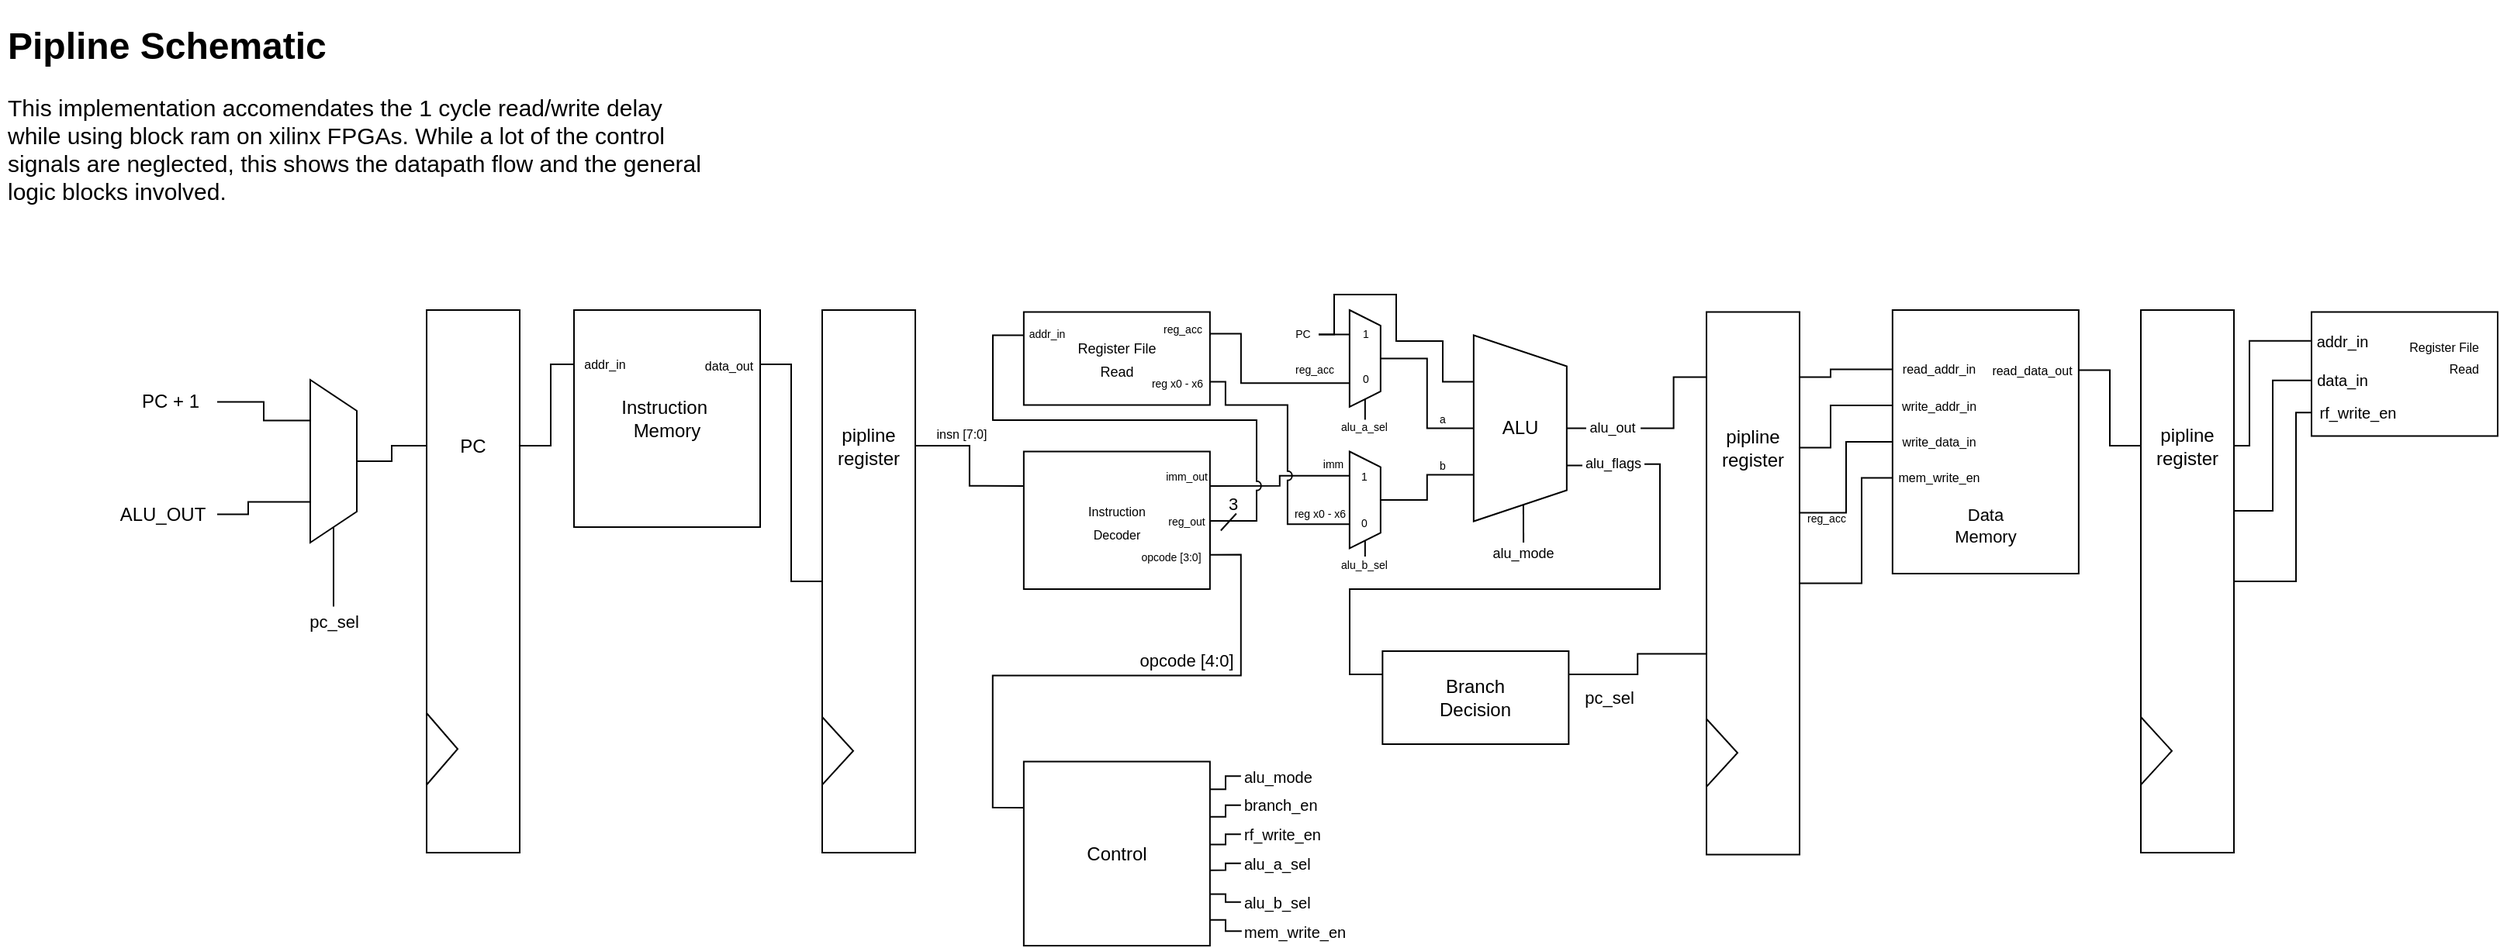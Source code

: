 <mxfile version="22.1.15" type="device">
  <diagram name="Page-1" id="C5f-q9KIwTnNEgcXSA0X">
    <mxGraphModel dx="691" dy="468" grid="1" gridSize="10" guides="1" tooltips="1" connect="1" arrows="1" fold="1" page="1" pageScale="1" pageWidth="1700" pageHeight="700" math="0" shadow="0">
      <root>
        <mxCell id="0" />
        <mxCell id="1" parent="0" />
        <mxCell id="jeE5MprJbQdfb26vRbnc-1" value="&lt;h1&gt;&lt;span style=&quot;background-color: initial;&quot;&gt;Pipline Schematic&lt;/span&gt;&lt;/h1&gt;&lt;p&gt;&lt;span style=&quot;font-size: 15px; font-weight: 400;&quot;&gt;This implementation accomendates the 1 cycle read/write delay while using block ram on xilinx FPGAs. While a lot of the control signals are neglected, this shows the datapath flow and the general logic blocks involved.&lt;/span&gt;&lt;/p&gt;&lt;p style=&quot;font-size: 15px;&quot;&gt;&lt;br&gt;&lt;/p&gt;" style="text;html=1;strokeColor=none;fillColor=none;spacing=5;spacingTop=-20;whiteSpace=wrap;overflow=hidden;rounded=0;" parent="1" vertex="1">
          <mxGeometry x="40" y="50" width="460" height="130" as="geometry" />
        </mxCell>
        <mxCell id="LwA3oYYz0MGMY8bBPc8x-19" value="x" style="group" parent="1" vertex="1" connectable="0">
          <mxGeometry x="315" y="240" width="60" height="350" as="geometry" />
        </mxCell>
        <mxCell id="LwA3oYYz0MGMY8bBPc8x-10" value="" style="rounded=0;whiteSpace=wrap;html=1;container=0;" parent="LwA3oYYz0MGMY8bBPc8x-19" vertex="1">
          <mxGeometry width="60" height="350" as="geometry" />
        </mxCell>
        <mxCell id="LwA3oYYz0MGMY8bBPc8x-11" value="&lt;font style=&quot;font-size: 12px;&quot;&gt;PC&lt;/font&gt;" style="text;html=1;strokeColor=none;fillColor=none;align=center;verticalAlign=middle;whiteSpace=wrap;rounded=0;container=0;" parent="LwA3oYYz0MGMY8bBPc8x-19" vertex="1">
          <mxGeometry x="15" y="43.75" width="30" height="87.5" as="geometry" />
        </mxCell>
        <mxCell id="LwA3oYYz0MGMY8bBPc8x-18" value="" style="triangle;whiteSpace=wrap;html=1;container=0;" parent="LwA3oYYz0MGMY8bBPc8x-19" vertex="1">
          <mxGeometry y="260" width="20" height="46.25" as="geometry" />
        </mxCell>
        <mxCell id="czWufR2v6qfrCZfqMZqi-69" style="edgeStyle=orthogonalEdgeStyle;shape=connector;rounded=0;jumpStyle=arc;orthogonalLoop=1;jettySize=auto;html=1;exitX=1;exitY=0.25;exitDx=0;exitDy=0;entryX=0;entryY=0.5;entryDx=0;entryDy=0;labelBackgroundColor=default;strokeColor=default;align=center;verticalAlign=middle;fontFamily=Helvetica;fontSize=11;fontColor=default;endArrow=none;endFill=0;" parent="1" source="LwA3oYYz0MGMY8bBPc8x-20" target="LwA3oYYz0MGMY8bBPc8x-23" edge="1">
          <mxGeometry relative="1" as="geometry">
            <Array as="points">
              <mxPoint x="550" y="275" />
              <mxPoint x="550" y="415" />
            </Array>
          </mxGeometry>
        </mxCell>
        <mxCell id="LwA3oYYz0MGMY8bBPc8x-20" value="Instruction&amp;nbsp;&lt;br&gt;Memory" style="rounded=0;whiteSpace=wrap;html=1;" parent="1" vertex="1">
          <mxGeometry x="410" y="240" width="120" height="140" as="geometry" />
        </mxCell>
        <mxCell id="LwA3oYYz0MGMY8bBPc8x-22" value="" style="group" parent="1" vertex="1" connectable="0">
          <mxGeometry x="570" y="240" width="60" height="350" as="geometry" />
        </mxCell>
        <mxCell id="LwA3oYYz0MGMY8bBPc8x-23" value="" style="rounded=0;whiteSpace=wrap;html=1;container=0;" parent="LwA3oYYz0MGMY8bBPc8x-22" vertex="1">
          <mxGeometry width="60" height="350" as="geometry" />
        </mxCell>
        <mxCell id="LwA3oYYz0MGMY8bBPc8x-24" value="pipline&lt;br&gt;register" style="text;html=1;strokeColor=none;fillColor=none;align=center;verticalAlign=middle;whiteSpace=wrap;rounded=0;container=0;" parent="LwA3oYYz0MGMY8bBPc8x-22" vertex="1">
          <mxGeometry x="15" y="43.75" width="30" height="87.5" as="geometry" />
        </mxCell>
        <mxCell id="LwA3oYYz0MGMY8bBPc8x-25" value="" style="triangle;whiteSpace=wrap;html=1;container=0;" parent="LwA3oYYz0MGMY8bBPc8x-22" vertex="1">
          <mxGeometry y="262.5" width="20" height="43.75" as="geometry" />
        </mxCell>
        <mxCell id="czWufR2v6qfrCZfqMZqi-32" style="edgeStyle=orthogonalEdgeStyle;shape=connector;rounded=0;orthogonalLoop=1;jettySize=auto;html=1;exitX=1;exitY=0.25;exitDx=0;exitDy=0;entryX=0.25;entryY=1;entryDx=0;entryDy=0;labelBackgroundColor=default;strokeColor=default;align=center;verticalAlign=middle;fontFamily=Helvetica;fontSize=11;fontColor=default;endArrow=none;endFill=0;jumpStyle=arc;" parent="1" source="LwA3oYYz0MGMY8bBPc8x-26" target="czWufR2v6qfrCZfqMZqi-17" edge="1">
          <mxGeometry relative="1" as="geometry" />
        </mxCell>
        <mxCell id="czWufR2v6qfrCZfqMZqi-70" style="edgeStyle=orthogonalEdgeStyle;shape=connector;rounded=0;jumpStyle=arc;orthogonalLoop=1;jettySize=auto;html=1;exitX=1;exitY=0.75;exitDx=0;exitDy=0;labelBackgroundColor=default;strokeColor=default;align=center;verticalAlign=middle;fontFamily=Helvetica;fontSize=11;fontColor=default;endArrow=none;endFill=0;entryX=0;entryY=0.25;entryDx=0;entryDy=0;" parent="1" source="LwA3oYYz0MGMY8bBPc8x-26" target="LwA3oYYz0MGMY8bBPc8x-57" edge="1">
          <mxGeometry relative="1" as="geometry">
            <mxPoint x="829.93" y="376.11" as="targetPoint" />
            <Array as="points">
              <mxPoint x="820" y="376" />
              <mxPoint x="850" y="376" />
              <mxPoint x="850" y="311" />
              <mxPoint x="680" y="311" />
              <mxPoint x="680" y="256" />
            </Array>
          </mxGeometry>
        </mxCell>
        <mxCell id="czWufR2v6qfrCZfqMZqi-86" style="edgeStyle=orthogonalEdgeStyle;shape=connector;rounded=0;jumpStyle=arc;orthogonalLoop=1;jettySize=auto;html=1;exitX=1;exitY=0.75;exitDx=0;exitDy=0;entryX=0;entryY=0.25;entryDx=0;entryDy=0;labelBackgroundColor=default;strokeColor=default;align=center;verticalAlign=middle;fontFamily=Helvetica;fontSize=11;fontColor=default;endArrow=none;endFill=0;" parent="1" source="LwA3oYYz0MGMY8bBPc8x-26" target="LwA3oYYz0MGMY8bBPc8x-52" edge="1">
          <mxGeometry relative="1" as="geometry" />
        </mxCell>
        <mxCell id="LwA3oYYz0MGMY8bBPc8x-26" value="&lt;font style=&quot;font-size: 8px;&quot;&gt;Instruction &lt;br&gt;Decoder&lt;/font&gt;" style="rounded=0;whiteSpace=wrap;html=1;" parent="1" vertex="1">
          <mxGeometry x="699.93" y="331.25" width="120" height="88.75" as="geometry" />
        </mxCell>
        <mxCell id="czWufR2v6qfrCZfqMZqi-59" style="edgeStyle=orthogonalEdgeStyle;shape=connector;rounded=0;jumpStyle=arc;orthogonalLoop=1;jettySize=auto;html=1;exitX=1;exitY=0.25;exitDx=0;exitDy=0;labelBackgroundColor=default;strokeColor=default;align=center;verticalAlign=middle;fontFamily=Helvetica;fontSize=11;fontColor=default;endArrow=none;endFill=0;entryX=0;entryY=0.63;entryDx=0;entryDy=0;entryPerimeter=0;" parent="1" source="LwA3oYYz0MGMY8bBPc8x-27" target="Yd-1eChZx268DEH1X6W6-35" edge="1">
          <mxGeometry relative="1" as="geometry">
            <mxPoint x="1140.47" y="436.2" as="targetPoint" />
          </mxGeometry>
        </mxCell>
        <mxCell id="LwA3oYYz0MGMY8bBPc8x-27" value="Branch &lt;br&gt;Decision" style="rounded=0;whiteSpace=wrap;html=1;" parent="1" vertex="1">
          <mxGeometry x="931.18" y="460" width="120" height="60" as="geometry" />
        </mxCell>
        <mxCell id="LwA3oYYz0MGMY8bBPc8x-51" value="" style="rounded=0;whiteSpace=wrap;html=1;" parent="1" vertex="1">
          <mxGeometry x="1259.93" y="240" width="120" height="170" as="geometry" />
        </mxCell>
        <mxCell id="LwA3oYYz0MGMY8bBPc8x-52" value="Control" style="rounded=0;whiteSpace=wrap;html=1;points=[[0,0,0,0,0],[0,0.25,0,0,0],[0,0.5,0,0,0],[0,0.75,0,0,0],[0,1,0,0,0],[0.25,0,0,0,0],[0.25,1,0,0,0],[0.5,0,0,0,0],[0.5,1,0,0,0],[0.75,0,0,0,0],[0.75,1,0,0,0],[1,0,0,0,0],[1,0.15,0,0,0],[1,0.3,0,0,0],[1,0.45,0,0,0],[1,0.59,0,0,0],[1,0.72,0,0,0],[1,0.86,0,0,0],[1,1,0,0,0]];" parent="1" vertex="1">
          <mxGeometry x="699.93" y="531.25" width="120" height="118.75" as="geometry" />
        </mxCell>
        <mxCell id="LwA3oYYz0MGMY8bBPc8x-53" value="" style="group" parent="1" vertex="1" connectable="0">
          <mxGeometry x="1420" y="240" width="60" height="350" as="geometry" />
        </mxCell>
        <mxCell id="LwA3oYYz0MGMY8bBPc8x-54" value="" style="rounded=0;whiteSpace=wrap;html=1;container=0;points=[[0,0,0,0,0],[0,0.12,0,0,0],[0,0.25,0,0,0],[0,0.37,0,0,0],[0,0.5,0,0,0],[0,0.63,0,0,0],[0,0.75,0,0,0],[0,0.88,0,0,0],[0,1,0,0,0],[0.25,0,0,0,0],[0.25,1,0,0,0],[0.5,0,0,0,0],[0.5,1,0,0,0],[0.75,0,0,0,0],[0.75,1,0,0,0],[1,0,0,0,0],[1,0.12,0,0,0],[1,0.25,0,0,0],[1,0.37,0,0,0],[1,0.5,0,0,0],[1,0.63,0,0,0],[1,0.75,0,0,0],[1,0.88,0,0,0],[1,1,0,0,0]];" parent="LwA3oYYz0MGMY8bBPc8x-53" vertex="1">
          <mxGeometry width="60" height="350" as="geometry" />
        </mxCell>
        <mxCell id="LwA3oYYz0MGMY8bBPc8x-55" value="pipline&lt;br&gt;register" style="text;html=1;strokeColor=none;fillColor=none;align=center;verticalAlign=middle;whiteSpace=wrap;rounded=0;container=0;" parent="LwA3oYYz0MGMY8bBPc8x-53" vertex="1">
          <mxGeometry x="15" y="43.75" width="30" height="87.5" as="geometry" />
        </mxCell>
        <mxCell id="LwA3oYYz0MGMY8bBPc8x-56" value="" style="triangle;whiteSpace=wrap;html=1;container=0;" parent="LwA3oYYz0MGMY8bBPc8x-53" vertex="1">
          <mxGeometry y="262.5" width="20" height="43.75" as="geometry" />
        </mxCell>
        <mxCell id="czWufR2v6qfrCZfqMZqi-20" style="edgeStyle=orthogonalEdgeStyle;shape=connector;rounded=0;orthogonalLoop=1;jettySize=auto;html=1;exitX=1;exitY=0.25;exitDx=0;exitDy=0;entryX=0.75;entryY=1;entryDx=0;entryDy=0;labelBackgroundColor=default;strokeColor=default;align=center;verticalAlign=middle;fontFamily=Helvetica;fontSize=11;fontColor=default;endArrow=none;endFill=0;" parent="1" edge="1">
          <mxGeometry relative="1" as="geometry">
            <mxPoint x="819.93" y="256.44" as="sourcePoint" />
            <mxPoint x="909.93" y="287.065" as="targetPoint" />
            <Array as="points">
              <mxPoint x="819.93" y="255.25" />
              <mxPoint x="839.93" y="255.25" />
              <mxPoint x="839.93" y="287.25" />
            </Array>
          </mxGeometry>
        </mxCell>
        <mxCell id="czWufR2v6qfrCZfqMZqi-31" style="edgeStyle=orthogonalEdgeStyle;shape=connector;rounded=0;orthogonalLoop=1;jettySize=auto;html=1;exitX=1;exitY=0.75;exitDx=0;exitDy=0;labelBackgroundColor=default;strokeColor=default;align=center;verticalAlign=middle;fontFamily=Helvetica;fontSize=11;fontColor=default;endArrow=none;endFill=0;entryX=0.75;entryY=1;entryDx=0;entryDy=0;jumpStyle=arc;" parent="1" source="LwA3oYYz0MGMY8bBPc8x-57" target="czWufR2v6qfrCZfqMZqi-17" edge="1">
          <mxGeometry relative="1" as="geometry">
            <mxPoint x="889.93" y="381.25" as="targetPoint" />
            <Array as="points">
              <mxPoint x="829.93" y="286.25" />
              <mxPoint x="829.93" y="301.25" />
              <mxPoint x="869.93" y="301.25" />
              <mxPoint x="869.93" y="378.25" />
            </Array>
          </mxGeometry>
        </mxCell>
        <mxCell id="LwA3oYYz0MGMY8bBPc8x-57" value="&lt;font style=&quot;font-size: 9px;&quot;&gt;Register File &lt;br&gt;Read&lt;/font&gt;" style="rounded=0;whiteSpace=wrap;html=1;" parent="1" vertex="1">
          <mxGeometry x="699.93" y="241.25" width="120" height="60" as="geometry" />
        </mxCell>
        <mxCell id="LwA3oYYz0MGMY8bBPc8x-58" value="" style="rounded=0;whiteSpace=wrap;html=1;" parent="1" vertex="1">
          <mxGeometry x="1530" y="241.25" width="120" height="80" as="geometry" />
        </mxCell>
        <mxCell id="Yd-1eChZx268DEH1X6W6-60" style="edgeStyle=orthogonalEdgeStyle;shape=connector;rounded=0;orthogonalLoop=1;jettySize=auto;html=1;entryX=0.25;entryY=1;entryDx=0;entryDy=0;labelBackgroundColor=default;strokeColor=default;align=center;verticalAlign=middle;fontFamily=Helvetica;fontSize=11;fontColor=default;endArrow=none;endFill=0;" edge="1" parent="1" source="czWufR2v6qfrCZfqMZqi-7" target="Yd-1eChZx268DEH1X6W6-4">
          <mxGeometry relative="1" as="geometry" />
        </mxCell>
        <mxCell id="czWufR2v6qfrCZfqMZqi-7" value="PC + 1" style="text;html=1;strokeColor=none;fillColor=none;align=center;verticalAlign=middle;whiteSpace=wrap;rounded=0;" parent="1" vertex="1">
          <mxGeometry x="120" y="284.25" width="60" height="30" as="geometry" />
        </mxCell>
        <mxCell id="czWufR2v6qfrCZfqMZqi-18" style="edgeStyle=orthogonalEdgeStyle;shape=connector;rounded=0;orthogonalLoop=1;jettySize=auto;html=1;exitX=0.5;exitY=0;exitDx=0;exitDy=0;entryX=0.5;entryY=1;entryDx=0;entryDy=0;labelBackgroundColor=default;strokeColor=default;align=center;verticalAlign=middle;fontFamily=Helvetica;fontSize=11;fontColor=default;endArrow=none;endFill=0;entryPerimeter=0;" parent="1" source="czWufR2v6qfrCZfqMZqi-16" target="czWufR2v6qfrCZfqMZqi-36" edge="1">
          <mxGeometry relative="1" as="geometry">
            <mxPoint x="969.93" y="281.25" as="targetPoint" />
          </mxGeometry>
        </mxCell>
        <mxCell id="czWufR2v6qfrCZfqMZqi-16" value="" style="shape=trapezoid;perimeter=trapezoidPerimeter;whiteSpace=wrap;html=1;fixedSize=1;direction=south;size=10;" parent="1" vertex="1">
          <mxGeometry x="909.93" y="240" width="20" height="62.5" as="geometry" />
        </mxCell>
        <mxCell id="czWufR2v6qfrCZfqMZqi-19" style="edgeStyle=orthogonalEdgeStyle;shape=connector;rounded=0;orthogonalLoop=1;jettySize=auto;html=1;exitX=0.5;exitY=0;exitDx=0;exitDy=0;entryX=0.75;entryY=1;entryDx=0;entryDy=0;labelBackgroundColor=default;strokeColor=default;align=center;verticalAlign=middle;fontFamily=Helvetica;fontSize=11;fontColor=default;endArrow=none;endFill=0;entryPerimeter=0;" parent="1" source="czWufR2v6qfrCZfqMZqi-17" target="czWufR2v6qfrCZfqMZqi-36" edge="1">
          <mxGeometry relative="1" as="geometry">
            <mxPoint x="969.93" y="351.25" as="targetPoint" />
          </mxGeometry>
        </mxCell>
        <mxCell id="czWufR2v6qfrCZfqMZqi-17" value="" style="shape=trapezoid;perimeter=trapezoidPerimeter;whiteSpace=wrap;html=1;fixedSize=1;direction=south;size=10;" parent="1" vertex="1">
          <mxGeometry x="909.93" y="331.25" width="20" height="62.5" as="geometry" />
        </mxCell>
        <mxCell id="czWufR2v6qfrCZfqMZqi-23" value="reg_acc" style="text;html=1;strokeColor=none;fillColor=none;align=center;verticalAlign=middle;whiteSpace=wrap;rounded=0;fontSize=7;fontFamily=Helvetica;fontColor=default;" parent="1" vertex="1">
          <mxGeometry x="869.93" y="273.25" width="35" height="11" as="geometry" />
        </mxCell>
        <mxCell id="czWufR2v6qfrCZfqMZqi-26" style="edgeStyle=orthogonalEdgeStyle;shape=connector;rounded=0;orthogonalLoop=1;jettySize=auto;html=1;exitX=1;exitY=0.5;exitDx=0;exitDy=0;entryX=0.25;entryY=1;entryDx=0;entryDy=0;labelBackgroundColor=default;strokeColor=default;align=center;verticalAlign=middle;fontFamily=Helvetica;fontSize=11;fontColor=default;endArrow=none;endFill=0;" parent="1" source="czWufR2v6qfrCZfqMZqi-25" target="czWufR2v6qfrCZfqMZqi-16" edge="1">
          <mxGeometry relative="1" as="geometry" />
        </mxCell>
        <mxCell id="czWufR2v6qfrCZfqMZqi-25" value="PC" style="text;html=1;strokeColor=none;fillColor=none;align=center;verticalAlign=middle;whiteSpace=wrap;rounded=0;fontSize=7;fontFamily=Helvetica;fontColor=default;" parent="1" vertex="1">
          <mxGeometry x="869.93" y="252.75" width="20.07" height="6" as="geometry" />
        </mxCell>
        <mxCell id="czWufR2v6qfrCZfqMZqi-27" value="0" style="text;html=1;strokeColor=none;fillColor=none;align=center;verticalAlign=middle;whiteSpace=wrap;rounded=0;fontSize=7;fontFamily=Helvetica;fontColor=default;" parent="1" vertex="1">
          <mxGeometry x="908.68" y="282.25" width="22.5" height="6" as="geometry" />
        </mxCell>
        <mxCell id="czWufR2v6qfrCZfqMZqi-28" value="1" style="text;html=1;strokeColor=none;fillColor=none;align=center;verticalAlign=middle;whiteSpace=wrap;rounded=0;fontSize=7;fontFamily=Helvetica;fontColor=default;" parent="1" vertex="1">
          <mxGeometry x="908.68" y="252.75" width="22.5" height="6" as="geometry" />
        </mxCell>
        <mxCell id="czWufR2v6qfrCZfqMZqi-29" value="0" style="text;html=1;strokeColor=none;fillColor=none;align=center;verticalAlign=middle;whiteSpace=wrap;rounded=0;fontSize=7;fontFamily=Helvetica;fontColor=default;" parent="1" vertex="1">
          <mxGeometry x="914.31" y="375.25" width="11.25" height="6" as="geometry" />
        </mxCell>
        <mxCell id="czWufR2v6qfrCZfqMZqi-30" value="1" style="text;html=1;strokeColor=none;fillColor=none;align=center;verticalAlign=middle;whiteSpace=wrap;rounded=0;fontSize=7;fontFamily=Helvetica;fontColor=default;" parent="1" vertex="1">
          <mxGeometry x="914.31" y="345.25" width="11.25" height="6" as="geometry" />
        </mxCell>
        <mxCell id="czWufR2v6qfrCZfqMZqi-33" value="reg x0 - x6" style="text;html=1;strokeColor=none;fillColor=none;align=center;verticalAlign=middle;whiteSpace=wrap;rounded=0;fontSize=7;fontFamily=Helvetica;fontColor=default;" parent="1" vertex="1">
          <mxGeometry x="872.93" y="366.25" width="36.25" height="11" as="geometry" />
        </mxCell>
        <mxCell id="czWufR2v6qfrCZfqMZqi-34" value="imm" style="text;html=1;strokeColor=none;fillColor=none;align=center;verticalAlign=middle;whiteSpace=wrap;rounded=0;fontSize=7;fontFamily=Helvetica;fontColor=default;" parent="1" vertex="1">
          <mxGeometry x="889.93" y="334.25" width="19.25" height="11" as="geometry" />
        </mxCell>
        <mxCell id="czWufR2v6qfrCZfqMZqi-45" style="edgeStyle=orthogonalEdgeStyle;shape=connector;rounded=0;jumpStyle=arc;orthogonalLoop=1;jettySize=auto;html=1;exitX=0.7;exitY=0;exitDx=0;exitDy=0;exitPerimeter=0;entryX=0;entryY=0.5;entryDx=0;entryDy=0;labelBackgroundColor=default;strokeColor=default;align=center;verticalAlign=middle;fontFamily=Helvetica;fontSize=11;fontColor=default;endArrow=none;endFill=0;" parent="1" source="czWufR2v6qfrCZfqMZqi-36" target="czWufR2v6qfrCZfqMZqi-44" edge="1">
          <mxGeometry relative="1" as="geometry" />
        </mxCell>
        <mxCell id="czWufR2v6qfrCZfqMZqi-51" style="edgeStyle=orthogonalEdgeStyle;shape=connector;rounded=0;jumpStyle=arc;orthogonalLoop=1;jettySize=auto;html=1;exitX=0.5;exitY=0;exitDx=0;exitDy=0;exitPerimeter=0;entryX=0;entryY=0.5;entryDx=0;entryDy=0;labelBackgroundColor=default;strokeColor=default;align=center;verticalAlign=middle;fontFamily=Helvetica;fontSize=11;fontColor=default;endArrow=none;endFill=0;" parent="1" source="czWufR2v6qfrCZfqMZqi-36" target="czWufR2v6qfrCZfqMZqi-47" edge="1">
          <mxGeometry relative="1" as="geometry" />
        </mxCell>
        <mxCell id="czWufR2v6qfrCZfqMZqi-36" value="" style="shape=trapezoid;perimeter=trapezoidPerimeter;whiteSpace=wrap;html=1;fixedSize=1;fontFamily=Helvetica;fontSize=11;fontColor=default;points=[[0,0,0,0,0],[0,0.25,0,0,0],[0,0.5,0,0,0],[0,0.75,0,0,0],[0,1,0,0,0],[0.25,1,0,0,0],[0.3,0,0,0,0],[0.5,0,0,0,0],[0.5,1,0,0,0],[0.5,1,0,0,19],[0.7,0,0,0,0],[0.75,1,0,0,0],[1,0,0,0,0],[1,0.25,0,0,0],[1,0.75,0,0,0],[1,1,0,0,0]];rotation=90;container=0;" parent="1" vertex="1">
          <mxGeometry x="959.93" y="286.25" width="120" height="60" as="geometry" />
        </mxCell>
        <mxCell id="LwA3oYYz0MGMY8bBPc8x-31" value="ALU&lt;br&gt;" style="text;html=1;strokeColor=none;fillColor=none;align=center;verticalAlign=middle;whiteSpace=wrap;rounded=0;container=0;" parent="1" vertex="1">
          <mxGeometry x="994.93" y="297.5" width="50" height="37.5" as="geometry" />
        </mxCell>
        <mxCell id="czWufR2v6qfrCZfqMZqi-57" style="edgeStyle=orthogonalEdgeStyle;shape=connector;rounded=0;jumpStyle=arc;orthogonalLoop=1;jettySize=auto;html=1;exitX=1;exitY=0.5;exitDx=0;exitDy=0;entryX=0;entryY=0.25;entryDx=0;entryDy=0;labelBackgroundColor=default;strokeColor=default;align=center;verticalAlign=middle;fontFamily=Helvetica;fontSize=11;fontColor=default;endArrow=none;endFill=0;" parent="1" source="czWufR2v6qfrCZfqMZqi-44" target="LwA3oYYz0MGMY8bBPc8x-27" edge="1">
          <mxGeometry relative="1" as="geometry">
            <Array as="points">
              <mxPoint x="1110" y="339" />
              <mxPoint x="1110" y="420" />
              <mxPoint x="910" y="420" />
              <mxPoint x="910" y="475" />
            </Array>
          </mxGeometry>
        </mxCell>
        <mxCell id="czWufR2v6qfrCZfqMZqi-44" value="&lt;font style=&quot;font-size: 9px;&quot;&gt;alu_flags&lt;/font&gt;" style="text;html=1;strokeColor=none;fillColor=none;align=center;verticalAlign=middle;whiteSpace=wrap;rounded=0;fontSize=9;fontFamily=Helvetica;fontColor=default;container=0;" parent="1" vertex="1">
          <mxGeometry x="1060" y="332.5" width="40" height="13.75" as="geometry" />
        </mxCell>
        <mxCell id="czWufR2v6qfrCZfqMZqi-47" value="&lt;font style=&quot;font-size: 9px;&quot;&gt;alu_out&lt;/font&gt;" style="text;html=1;strokeColor=none;fillColor=none;align=center;verticalAlign=middle;whiteSpace=wrap;rounded=0;fontSize=9;fontFamily=Helvetica;fontColor=default;container=0;" parent="1" vertex="1">
          <mxGeometry x="1062.46" y="309.38" width="35.07" height="13.75" as="geometry" />
        </mxCell>
        <mxCell id="czWufR2v6qfrCZfqMZqi-60" value="pc_sel" style="text;html=1;strokeColor=none;fillColor=none;align=center;verticalAlign=middle;whiteSpace=wrap;rounded=0;fontSize=11;fontFamily=Helvetica;fontColor=default;" parent="1" vertex="1">
          <mxGeometry x="1055.0" y="480" width="45" height="20" as="geometry" />
        </mxCell>
        <mxCell id="czWufR2v6qfrCZfqMZqi-66" value="&lt;font style=&quot;font-size: 8px;&quot;&gt;addr_in&lt;/font&gt;" style="text;html=1;strokeColor=none;fillColor=none;align=center;verticalAlign=middle;whiteSpace=wrap;rounded=0;fontSize=11;fontFamily=Helvetica;fontColor=default;" parent="1" vertex="1">
          <mxGeometry x="410" y="264.5" width="40" height="18.5" as="geometry" />
        </mxCell>
        <mxCell id="czWufR2v6qfrCZfqMZqi-67" style="edgeStyle=orthogonalEdgeStyle;shape=connector;rounded=0;jumpStyle=arc;orthogonalLoop=1;jettySize=auto;html=1;exitX=1;exitY=0.25;exitDx=0;exitDy=0;entryX=0;entryY=0.25;entryDx=0;entryDy=0;labelBackgroundColor=default;strokeColor=default;align=center;verticalAlign=middle;fontFamily=Helvetica;fontSize=11;fontColor=default;endArrow=none;endFill=0;" parent="1" source="LwA3oYYz0MGMY8bBPc8x-10" target="LwA3oYYz0MGMY8bBPc8x-20" edge="1">
          <mxGeometry relative="1" as="geometry" />
        </mxCell>
        <mxCell id="czWufR2v6qfrCZfqMZqi-68" value="&lt;span style=&quot;font-size: 8px;&quot;&gt;data_out&lt;/span&gt;" style="text;html=1;strokeColor=none;fillColor=none;align=center;verticalAlign=middle;whiteSpace=wrap;rounded=0;fontSize=11;fontFamily=Helvetica;fontColor=default;" parent="1" vertex="1">
          <mxGeometry x="490" y="265.25" width="40" height="18.5" as="geometry" />
        </mxCell>
        <mxCell id="czWufR2v6qfrCZfqMZqi-71" value="&lt;font style=&quot;font-size: 7px;&quot;&gt;imm_out&lt;/font&gt;" style="text;html=1;strokeColor=none;fillColor=none;align=center;verticalAlign=middle;whiteSpace=wrap;rounded=0;fontSize=11;fontFamily=Helvetica;fontColor=default;" parent="1" vertex="1">
          <mxGeometry x="789.93" y="341.25" width="30" height="10" as="geometry" />
        </mxCell>
        <mxCell id="czWufR2v6qfrCZfqMZqi-72" value="&lt;font style=&quot;font-size: 7px;&quot;&gt;reg_out&lt;/font&gt;" style="text;html=1;strokeColor=none;fillColor=none;align=center;verticalAlign=middle;whiteSpace=wrap;rounded=0;fontSize=11;fontFamily=Helvetica;fontColor=default;" parent="1" vertex="1">
          <mxGeometry x="789.93" y="370" width="30" height="10" as="geometry" />
        </mxCell>
        <mxCell id="czWufR2v6qfrCZfqMZqi-76" value="" style="endArrow=none;html=1;rounded=0;labelBackgroundColor=default;strokeColor=default;align=center;verticalAlign=middle;fontFamily=Helvetica;fontSize=11;fontColor=default;shape=connector;jumpStyle=none;" parent="1" edge="1">
          <mxGeometry width="50" height="50" relative="1" as="geometry">
            <mxPoint x="826.93" y="382.25" as="sourcePoint" />
            <mxPoint x="836.93" y="371.25" as="targetPoint" />
          </mxGeometry>
        </mxCell>
        <mxCell id="czWufR2v6qfrCZfqMZqi-80" value="3" style="text;html=1;strokeColor=none;fillColor=none;align=center;verticalAlign=middle;whiteSpace=wrap;rounded=0;fontSize=11;fontFamily=Helvetica;fontColor=default;" parent="1" vertex="1">
          <mxGeometry x="829.93" y="360" width="10" height="10" as="geometry" />
        </mxCell>
        <mxCell id="czWufR2v6qfrCZfqMZqi-81" value="reg_acc" style="text;html=1;strokeColor=none;fillColor=none;align=center;verticalAlign=middle;whiteSpace=wrap;rounded=0;fontSize=7;fontFamily=Helvetica;fontColor=default;" parent="1" vertex="1">
          <mxGeometry x="784.93" y="247.75" width="35" height="11" as="geometry" />
        </mxCell>
        <mxCell id="czWufR2v6qfrCZfqMZqi-82" value="reg x0 - x6" style="text;html=1;strokeColor=none;fillColor=none;align=center;verticalAlign=middle;whiteSpace=wrap;rounded=0;fontSize=7;fontFamily=Helvetica;fontColor=default;" parent="1" vertex="1">
          <mxGeometry x="779.93" y="282.25" width="37.5" height="11" as="geometry" />
        </mxCell>
        <mxCell id="czWufR2v6qfrCZfqMZqi-83" value="addr_in" style="text;html=1;strokeColor=none;fillColor=none;align=center;verticalAlign=middle;whiteSpace=wrap;rounded=0;fontSize=7;fontFamily=Helvetica;fontColor=default;" parent="1" vertex="1">
          <mxGeometry x="699.93" y="250.25" width="30" height="11" as="geometry" />
        </mxCell>
        <mxCell id="czWufR2v6qfrCZfqMZqi-84" style="edgeStyle=orthogonalEdgeStyle;shape=connector;rounded=0;jumpStyle=arc;orthogonalLoop=1;jettySize=auto;html=1;exitX=1;exitY=0.25;exitDx=0;exitDy=0;entryX=0;entryY=0.25;entryDx=0;entryDy=0;labelBackgroundColor=default;strokeColor=default;align=center;verticalAlign=middle;fontFamily=Helvetica;fontSize=11;fontColor=default;endArrow=none;endFill=0;" parent="1" source="LwA3oYYz0MGMY8bBPc8x-23" target="LwA3oYYz0MGMY8bBPc8x-26" edge="1">
          <mxGeometry relative="1" as="geometry" />
        </mxCell>
        <mxCell id="czWufR2v6qfrCZfqMZqi-85" value="&lt;font style=&quot;font-size: 8px;&quot;&gt;insn [7:0]&lt;/font&gt;" style="text;html=1;strokeColor=none;fillColor=none;align=center;verticalAlign=middle;whiteSpace=wrap;rounded=0;fontSize=11;fontFamily=Helvetica;fontColor=default;" parent="1" vertex="1">
          <mxGeometry x="640" y="314.12" width="40" height="9.75" as="geometry" />
        </mxCell>
        <mxCell id="czWufR2v6qfrCZfqMZqi-87" value="opcode [4:0]" style="text;html=1;strokeColor=none;fillColor=none;align=center;verticalAlign=middle;whiteSpace=wrap;rounded=0;fontSize=11;fontFamily=Helvetica;fontColor=default;" parent="1" vertex="1">
          <mxGeometry x="769.93" y="451.25" width="70" height="30" as="geometry" />
        </mxCell>
        <mxCell id="czWufR2v6qfrCZfqMZqi-88" value="&lt;font style=&quot;font-size: 7px;&quot;&gt;opcode [3:0]&lt;/font&gt;" style="text;html=1;strokeColor=none;fillColor=none;align=center;verticalAlign=middle;whiteSpace=wrap;rounded=0;fontSize=11;fontFamily=Helvetica;fontColor=default;" parent="1" vertex="1">
          <mxGeometry x="770" y="392.5" width="50" height="10" as="geometry" />
        </mxCell>
        <mxCell id="czWufR2v6qfrCZfqMZqi-95" style="edgeStyle=orthogonalEdgeStyle;shape=connector;rounded=0;jumpStyle=arc;orthogonalLoop=1;jettySize=auto;html=1;exitX=1;exitY=0.5;exitDx=0;exitDy=0;entryX=0;entryY=0.25;entryDx=0;entryDy=0;labelBackgroundColor=default;strokeColor=default;align=center;verticalAlign=middle;fontFamily=Helvetica;fontSize=11;fontColor=default;endArrow=none;endFill=0;" parent="1" source="czWufR2v6qfrCZfqMZqi-89" target="LwA3oYYz0MGMY8bBPc8x-54" edge="1">
          <mxGeometry relative="1" as="geometry" />
        </mxCell>
        <mxCell id="czWufR2v6qfrCZfqMZqi-89" value="read_data_out" style="text;html=1;strokeColor=none;fillColor=none;align=center;verticalAlign=middle;whiteSpace=wrap;rounded=0;fontSize=8;fontFamily=Helvetica;fontColor=default;" parent="1" vertex="1">
          <mxGeometry x="1320" y="268.75" width="60" height="20" as="geometry" />
        </mxCell>
        <mxCell id="czWufR2v6qfrCZfqMZqi-90" value="read_addr_in" style="text;html=1;strokeColor=none;fillColor=none;align=center;verticalAlign=middle;whiteSpace=wrap;rounded=0;fontSize=8;fontFamily=Helvetica;fontColor=default;" parent="1" vertex="1">
          <mxGeometry x="1260" y="268.25" width="60" height="20" as="geometry" />
        </mxCell>
        <mxCell id="czWufR2v6qfrCZfqMZqi-91" value="write_addr_in" style="text;html=1;strokeColor=none;fillColor=none;align=center;verticalAlign=middle;whiteSpace=wrap;rounded=0;fontSize=8;fontFamily=Helvetica;fontColor=default;" parent="1" vertex="1">
          <mxGeometry x="1259.93" y="291.5" width="60.07" height="20" as="geometry" />
        </mxCell>
        <mxCell id="czWufR2v6qfrCZfqMZqi-92" value="write_data_in" style="text;html=1;strokeColor=none;fillColor=none;align=center;verticalAlign=middle;whiteSpace=wrap;rounded=0;fontSize=8;fontFamily=Helvetica;fontColor=default;" parent="1" vertex="1">
          <mxGeometry x="1259.93" y="315" width="60.07" height="20" as="geometry" />
        </mxCell>
        <mxCell id="czWufR2v6qfrCZfqMZqi-93" value="Data Memory" style="text;html=1;strokeColor=none;fillColor=none;align=center;verticalAlign=middle;whiteSpace=wrap;rounded=0;fontSize=11;fontFamily=Helvetica;fontColor=default;" parent="1" vertex="1">
          <mxGeometry x="1290" y="363.75" width="60" height="30" as="geometry" />
        </mxCell>
        <mxCell id="czWufR2v6qfrCZfqMZqi-99" value="addr_in" style="text;html=1;strokeColor=none;fillColor=none;align=center;verticalAlign=middle;whiteSpace=wrap;rounded=0;fontSize=10;fontFamily=Helvetica;fontColor=default;" parent="1" vertex="1">
          <mxGeometry x="1530" y="251.5" width="40" height="16.75" as="geometry" />
        </mxCell>
        <mxCell id="czWufR2v6qfrCZfqMZqi-100" value="data_in" style="text;html=1;strokeColor=none;fillColor=none;align=center;verticalAlign=middle;whiteSpace=wrap;rounded=0;fontSize=10;fontFamily=Helvetica;fontColor=default;" parent="1" vertex="1">
          <mxGeometry x="1530" y="278" width="40" height="14.75" as="geometry" />
        </mxCell>
        <mxCell id="czWufR2v6qfrCZfqMZqi-104" value="&lt;font style=&quot;font-size: 8px;&quot;&gt;Register File Read&lt;/font&gt;" style="text;html=1;strokeColor=none;fillColor=none;align=right;verticalAlign=middle;whiteSpace=wrap;rounded=0;fontSize=11;fontFamily=Helvetica;fontColor=default;" parent="1" vertex="1">
          <mxGeometry x="1580" y="255" width="60" height="30" as="geometry" />
        </mxCell>
        <mxCell id="Yd-1eChZx268DEH1X6W6-6" style="edgeStyle=orthogonalEdgeStyle;shape=connector;rounded=0;jumpStyle=arc;orthogonalLoop=1;jettySize=auto;html=1;exitX=1;exitY=0.5;exitDx=0;exitDy=0;entryX=0.75;entryY=1;entryDx=0;entryDy=0;labelBackgroundColor=default;strokeColor=default;align=center;verticalAlign=middle;fontFamily=Helvetica;fontSize=11;fontColor=default;endArrow=none;endFill=0;" edge="1" parent="1" source="Yd-1eChZx268DEH1X6W6-1" target="Yd-1eChZx268DEH1X6W6-4">
          <mxGeometry relative="1" as="geometry">
            <Array as="points">
              <mxPoint x="200" y="371" />
              <mxPoint x="200" y="364" />
            </Array>
          </mxGeometry>
        </mxCell>
        <mxCell id="Yd-1eChZx268DEH1X6W6-1" value="ALU_OUT" style="text;html=1;strokeColor=none;fillColor=none;align=center;verticalAlign=middle;whiteSpace=wrap;rounded=0;" vertex="1" parent="1">
          <mxGeometry x="110" y="364.25" width="70" height="15" as="geometry" />
        </mxCell>
        <mxCell id="Yd-1eChZx268DEH1X6W6-7" style="edgeStyle=orthogonalEdgeStyle;shape=connector;rounded=0;jumpStyle=arc;orthogonalLoop=1;jettySize=auto;html=1;exitX=0.5;exitY=0;exitDx=0;exitDy=0;entryX=0;entryY=0.25;entryDx=0;entryDy=0;labelBackgroundColor=default;strokeColor=default;align=center;verticalAlign=middle;fontFamily=Helvetica;fontSize=11;fontColor=default;endArrow=none;endFill=0;" edge="1" parent="1" source="Yd-1eChZx268DEH1X6W6-4" target="LwA3oYYz0MGMY8bBPc8x-10">
          <mxGeometry relative="1" as="geometry" />
        </mxCell>
        <mxCell id="Yd-1eChZx268DEH1X6W6-9" style="edgeStyle=orthogonalEdgeStyle;shape=connector;rounded=0;jumpStyle=arc;orthogonalLoop=1;jettySize=auto;html=1;exitX=1;exitY=0.5;exitDx=0;exitDy=0;entryX=0.5;entryY=0;entryDx=0;entryDy=0;labelBackgroundColor=default;strokeColor=default;align=center;verticalAlign=middle;fontFamily=Helvetica;fontSize=11;fontColor=default;endArrow=none;endFill=0;" edge="1" parent="1" source="Yd-1eChZx268DEH1X6W6-4" target="Yd-1eChZx268DEH1X6W6-8">
          <mxGeometry relative="1" as="geometry" />
        </mxCell>
        <mxCell id="Yd-1eChZx268DEH1X6W6-4" value="" style="shape=trapezoid;perimeter=trapezoidPerimeter;whiteSpace=wrap;html=1;fixedSize=1;direction=south;" vertex="1" parent="1">
          <mxGeometry x="240" y="285" width="30" height="105" as="geometry" />
        </mxCell>
        <mxCell id="Yd-1eChZx268DEH1X6W6-8" value="pc_sel" style="text;html=1;strokeColor=none;fillColor=none;align=center;verticalAlign=middle;whiteSpace=wrap;rounded=0;fontSize=11;fontFamily=Helvetica;fontColor=default;" vertex="1" parent="1">
          <mxGeometry x="232.5" y="431.25" width="45" height="20" as="geometry" />
        </mxCell>
        <mxCell id="Yd-1eChZx268DEH1X6W6-10" value="&lt;font style=&quot;font-size: 9px;&quot;&gt;alu_mode&lt;/font&gt;" style="text;html=1;strokeColor=none;fillColor=none;align=center;verticalAlign=middle;whiteSpace=wrap;rounded=0;fontSize=11;fontFamily=Helvetica;fontColor=default;" vertex="1" parent="1">
          <mxGeometry x="997" y="390" width="50.07" height="12.5" as="geometry" />
        </mxCell>
        <mxCell id="Yd-1eChZx268DEH1X6W6-11" style="edgeStyle=orthogonalEdgeStyle;shape=connector;rounded=0;orthogonalLoop=1;jettySize=auto;html=1;exitX=0.5;exitY=0;exitDx=0;exitDy=0;entryX=0.911;entryY=0.466;entryDx=0;entryDy=0;entryPerimeter=0;labelBackgroundColor=default;strokeColor=default;align=center;verticalAlign=middle;fontFamily=Helvetica;fontSize=11;fontColor=default;endArrow=none;endFill=0;" edge="1" parent="1" source="Yd-1eChZx268DEH1X6W6-10" target="czWufR2v6qfrCZfqMZqi-36">
          <mxGeometry relative="1" as="geometry" />
        </mxCell>
        <mxCell id="Yd-1eChZx268DEH1X6W6-12" value="alu_mode" style="text;html=1;strokeColor=none;fillColor=none;align=left;verticalAlign=middle;whiteSpace=wrap;rounded=0;fontSize=10;fontFamily=Helvetica;fontColor=default;" vertex="1" parent="1">
          <mxGeometry x="839.93" y="531.25" width="57.57" height="18.75" as="geometry" />
        </mxCell>
        <mxCell id="Yd-1eChZx268DEH1X6W6-13" value="branch_en" style="text;html=1;strokeColor=none;fillColor=none;align=left;verticalAlign=middle;whiteSpace=wrap;rounded=0;fontSize=10;fontFamily=Helvetica;fontColor=default;" vertex="1" parent="1">
          <mxGeometry x="839.93" y="550" width="57.57" height="18.75" as="geometry" />
        </mxCell>
        <mxCell id="Yd-1eChZx268DEH1X6W6-14" value="rf_write_en" style="text;html=1;strokeColor=none;fillColor=none;align=left;verticalAlign=middle;whiteSpace=wrap;rounded=0;fontSize=10;fontFamily=Helvetica;fontColor=default;" vertex="1" parent="1">
          <mxGeometry x="839.93" y="568.75" width="57.57" height="18.75" as="geometry" />
        </mxCell>
        <mxCell id="Yd-1eChZx268DEH1X6W6-15" value="alu_a_sel" style="text;html=1;strokeColor=none;fillColor=none;align=left;verticalAlign=middle;whiteSpace=wrap;rounded=0;fontSize=10;fontFamily=Helvetica;fontColor=default;" vertex="1" parent="1">
          <mxGeometry x="839.93" y="587.5" width="57.57" height="18.75" as="geometry" />
        </mxCell>
        <mxCell id="Yd-1eChZx268DEH1X6W6-16" value="alu_b_sel" style="text;html=1;strokeColor=none;fillColor=none;align=left;verticalAlign=middle;whiteSpace=wrap;rounded=0;fontSize=10;fontFamily=Helvetica;fontColor=default;" vertex="1" parent="1">
          <mxGeometry x="839.93" y="612.5" width="57.57" height="18.75" as="geometry" />
        </mxCell>
        <mxCell id="Yd-1eChZx268DEH1X6W6-17" value="mem_write_en" style="text;html=1;strokeColor=none;fillColor=none;align=left;verticalAlign=middle;whiteSpace=wrap;rounded=0;fontSize=10;fontFamily=Helvetica;fontColor=default;" vertex="1" parent="1">
          <mxGeometry x="840.42" y="631.25" width="85.14" height="18.75" as="geometry" />
        </mxCell>
        <mxCell id="Yd-1eChZx268DEH1X6W6-18" style="edgeStyle=orthogonalEdgeStyle;shape=connector;rounded=0;orthogonalLoop=1;jettySize=auto;html=1;exitX=0;exitY=0.5;exitDx=0;exitDy=0;entryX=1;entryY=0.15;entryDx=0;entryDy=0;entryPerimeter=0;labelBackgroundColor=default;strokeColor=default;align=center;verticalAlign=middle;fontFamily=Helvetica;fontSize=11;fontColor=default;endArrow=none;endFill=0;" edge="1" parent="1" source="Yd-1eChZx268DEH1X6W6-12" target="LwA3oYYz0MGMY8bBPc8x-52">
          <mxGeometry relative="1" as="geometry">
            <Array as="points">
              <mxPoint x="830" y="541" />
              <mxPoint x="830" y="549" />
            </Array>
          </mxGeometry>
        </mxCell>
        <mxCell id="Yd-1eChZx268DEH1X6W6-19" style="edgeStyle=orthogonalEdgeStyle;shape=connector;rounded=0;orthogonalLoop=1;jettySize=auto;html=1;exitX=0;exitY=0.5;exitDx=0;exitDy=0;entryX=1;entryY=0.3;entryDx=0;entryDy=0;entryPerimeter=0;labelBackgroundColor=default;strokeColor=default;align=center;verticalAlign=middle;fontFamily=Helvetica;fontSize=11;fontColor=default;endArrow=none;endFill=0;" edge="1" parent="1" source="Yd-1eChZx268DEH1X6W6-13" target="LwA3oYYz0MGMY8bBPc8x-52">
          <mxGeometry relative="1" as="geometry">
            <Array as="points">
              <mxPoint x="830" y="559" />
              <mxPoint x="830" y="567" />
            </Array>
          </mxGeometry>
        </mxCell>
        <mxCell id="Yd-1eChZx268DEH1X6W6-20" style="edgeStyle=orthogonalEdgeStyle;shape=connector;rounded=0;orthogonalLoop=1;jettySize=auto;html=1;exitX=0;exitY=0.5;exitDx=0;exitDy=0;entryX=1;entryY=0.45;entryDx=0;entryDy=0;entryPerimeter=0;labelBackgroundColor=default;strokeColor=default;align=center;verticalAlign=middle;fontFamily=Helvetica;fontSize=11;fontColor=default;endArrow=none;endFill=0;" edge="1" parent="1" source="Yd-1eChZx268DEH1X6W6-14" target="LwA3oYYz0MGMY8bBPc8x-52">
          <mxGeometry relative="1" as="geometry">
            <Array as="points">
              <mxPoint x="830" y="578" />
              <mxPoint x="830" y="585" />
            </Array>
          </mxGeometry>
        </mxCell>
        <mxCell id="Yd-1eChZx268DEH1X6W6-21" style="edgeStyle=orthogonalEdgeStyle;shape=connector;rounded=0;orthogonalLoop=1;jettySize=auto;html=1;exitX=0;exitY=0.5;exitDx=0;exitDy=0;entryX=1;entryY=0.59;entryDx=0;entryDy=0;entryPerimeter=0;labelBackgroundColor=default;strokeColor=default;align=center;verticalAlign=middle;fontFamily=Helvetica;fontSize=11;fontColor=default;endArrow=none;endFill=0;" edge="1" parent="1" source="Yd-1eChZx268DEH1X6W6-15" target="LwA3oYYz0MGMY8bBPc8x-52">
          <mxGeometry relative="1" as="geometry">
            <Array as="points">
              <mxPoint x="830" y="597" />
              <mxPoint x="830" y="601" />
            </Array>
          </mxGeometry>
        </mxCell>
        <mxCell id="Yd-1eChZx268DEH1X6W6-22" style="edgeStyle=elbowEdgeStyle;shape=connector;rounded=0;orthogonalLoop=1;jettySize=auto;html=1;exitX=0;exitY=0.5;exitDx=0;exitDy=0;entryX=1;entryY=0.72;entryDx=0;entryDy=0;entryPerimeter=0;labelBackgroundColor=default;strokeColor=default;align=center;verticalAlign=middle;fontFamily=Helvetica;fontSize=11;fontColor=default;endArrow=none;endFill=0;" edge="1" parent="1" source="Yd-1eChZx268DEH1X6W6-16" target="LwA3oYYz0MGMY8bBPc8x-52">
          <mxGeometry relative="1" as="geometry" />
        </mxCell>
        <mxCell id="Yd-1eChZx268DEH1X6W6-23" style="edgeStyle=elbowEdgeStyle;shape=connector;rounded=0;orthogonalLoop=1;jettySize=auto;html=1;exitX=0;exitY=0.5;exitDx=0;exitDy=0;entryX=1;entryY=0.86;entryDx=0;entryDy=0;entryPerimeter=0;labelBackgroundColor=default;strokeColor=default;align=center;verticalAlign=middle;fontFamily=Helvetica;fontSize=11;fontColor=default;endArrow=none;endFill=0;" edge="1" parent="1" source="Yd-1eChZx268DEH1X6W6-17" target="LwA3oYYz0MGMY8bBPc8x-52">
          <mxGeometry relative="1" as="geometry" />
        </mxCell>
        <mxCell id="Yd-1eChZx268DEH1X6W6-24" value="rf_write_en" style="text;html=1;strokeColor=none;fillColor=none;align=center;verticalAlign=middle;whiteSpace=wrap;rounded=0;fontSize=10;fontFamily=Helvetica;fontColor=default;" vertex="1" parent="1">
          <mxGeometry x="1530" y="298.75" width="60" height="14.75" as="geometry" />
        </mxCell>
        <mxCell id="Yd-1eChZx268DEH1X6W6-28" style="edgeStyle=orthogonalEdgeStyle;shape=connector;rounded=0;orthogonalLoop=1;jettySize=auto;html=1;exitX=1;exitY=0.5;exitDx=0;exitDy=0;exitPerimeter=0;entryX=0;entryY=0.5;entryDx=0;entryDy=0;labelBackgroundColor=default;strokeColor=default;align=center;verticalAlign=middle;fontFamily=Helvetica;fontSize=11;fontColor=default;endArrow=none;endFill=0;" edge="1" parent="1" source="LwA3oYYz0MGMY8bBPc8x-54" target="Yd-1eChZx268DEH1X6W6-24">
          <mxGeometry relative="1" as="geometry">
            <Array as="points">
              <mxPoint x="1520" y="415" />
              <mxPoint x="1520" y="306" />
            </Array>
          </mxGeometry>
        </mxCell>
        <mxCell id="Yd-1eChZx268DEH1X6W6-31" style="edgeStyle=orthogonalEdgeStyle;shape=connector;rounded=0;orthogonalLoop=1;jettySize=auto;html=1;exitX=1;exitY=0.37;exitDx=0;exitDy=0;exitPerimeter=0;entryX=0;entryY=0.5;entryDx=0;entryDy=0;labelBackgroundColor=default;strokeColor=default;align=center;verticalAlign=middle;fontFamily=Helvetica;fontSize=11;fontColor=default;endArrow=none;endFill=0;" edge="1" parent="1" source="LwA3oYYz0MGMY8bBPc8x-54" target="czWufR2v6qfrCZfqMZqi-100">
          <mxGeometry relative="1" as="geometry" />
        </mxCell>
        <mxCell id="Yd-1eChZx268DEH1X6W6-33" style="edgeStyle=orthogonalEdgeStyle;shape=connector;rounded=0;orthogonalLoop=1;jettySize=auto;html=1;exitX=1;exitY=0.25;exitDx=0;exitDy=0;exitPerimeter=0;entryX=0;entryY=0.5;entryDx=0;entryDy=0;labelBackgroundColor=default;strokeColor=default;align=center;verticalAlign=middle;fontFamily=Helvetica;fontSize=11;fontColor=default;endArrow=none;endFill=0;" edge="1" parent="1" source="LwA3oYYz0MGMY8bBPc8x-54" target="czWufR2v6qfrCZfqMZqi-99">
          <mxGeometry relative="1" as="geometry">
            <Array as="points">
              <mxPoint x="1490" y="328" />
              <mxPoint x="1490" y="260" />
            </Array>
          </mxGeometry>
        </mxCell>
        <mxCell id="Yd-1eChZx268DEH1X6W6-34" value="" style="group" vertex="1" connectable="0" parent="1">
          <mxGeometry x="1140" y="241.25" width="60" height="350" as="geometry" />
        </mxCell>
        <mxCell id="Yd-1eChZx268DEH1X6W6-35" value="" style="rounded=0;whiteSpace=wrap;html=1;container=0;points=[[0,0,0,0,0],[0,0.12,0,0,0],[0,0.25,0,0,0],[0,0.37,0,0,0],[0,0.5,0,0,0],[0,0.63,0,0,0],[0,0.75,0,0,0],[0,0.88,0,0,0],[0,1,0,0,0],[0.25,0,0,0,0],[0.25,1,0,0,0],[0.5,0,0,0,0],[0.5,1,0,0,0],[0.75,0,0,0,0],[0.75,1,0,0,0],[1,0,0,0,0],[1,0.12,0,0,0],[1,0.25,0,0,0],[1,0.37,0,0,0],[1,0.5,0,0,0],[1,0.63,0,0,0],[1,0.75,0,0,0],[1,0.88,0,0,0],[1,1,0,0,0]];" vertex="1" parent="Yd-1eChZx268DEH1X6W6-34">
          <mxGeometry width="60" height="350" as="geometry" />
        </mxCell>
        <mxCell id="Yd-1eChZx268DEH1X6W6-36" value="pipline&lt;br&gt;register" style="text;html=1;strokeColor=none;fillColor=none;align=center;verticalAlign=middle;whiteSpace=wrap;rounded=0;container=0;" vertex="1" parent="Yd-1eChZx268DEH1X6W6-34">
          <mxGeometry x="15" y="43.75" width="30" height="87.5" as="geometry" />
        </mxCell>
        <mxCell id="Yd-1eChZx268DEH1X6W6-37" value="" style="triangle;whiteSpace=wrap;html=1;container=0;" vertex="1" parent="Yd-1eChZx268DEH1X6W6-34">
          <mxGeometry y="262.5" width="20" height="43.75" as="geometry" />
        </mxCell>
        <mxCell id="Yd-1eChZx268DEH1X6W6-38" value="mem_write_en" style="text;html=1;strokeColor=none;fillColor=none;align=center;verticalAlign=middle;whiteSpace=wrap;rounded=0;fontSize=8;fontFamily=Helvetica;fontColor=default;" vertex="1" parent="1">
          <mxGeometry x="1259.93" y="338.25" width="60.07" height="20" as="geometry" />
        </mxCell>
        <mxCell id="Yd-1eChZx268DEH1X6W6-39" style="edgeStyle=orthogonalEdgeStyle;shape=connector;rounded=0;orthogonalLoop=1;jettySize=auto;html=1;exitX=1;exitY=0.5;exitDx=0;exitDy=0;entryX=0;entryY=0.12;entryDx=0;entryDy=0;entryPerimeter=0;labelBackgroundColor=default;strokeColor=default;align=center;verticalAlign=middle;fontFamily=Helvetica;fontSize=11;fontColor=default;endArrow=none;endFill=0;" edge="1" parent="1" source="czWufR2v6qfrCZfqMZqi-47" target="Yd-1eChZx268DEH1X6W6-35">
          <mxGeometry relative="1" as="geometry" />
        </mxCell>
        <mxCell id="Yd-1eChZx268DEH1X6W6-41" style="edgeStyle=orthogonalEdgeStyle;shape=connector;rounded=0;orthogonalLoop=1;jettySize=auto;html=1;exitX=0;exitY=0.5;exitDx=0;exitDy=0;entryX=1;entryY=0.12;entryDx=0;entryDy=0;entryPerimeter=0;labelBackgroundColor=default;strokeColor=default;align=center;verticalAlign=middle;fontFamily=Helvetica;fontSize=11;fontColor=default;endArrow=none;endFill=0;" edge="1" parent="1" source="czWufR2v6qfrCZfqMZqi-90" target="Yd-1eChZx268DEH1X6W6-35">
          <mxGeometry relative="1" as="geometry">
            <Array as="points">
              <mxPoint x="1220" y="278" />
              <mxPoint x="1220" y="283" />
            </Array>
          </mxGeometry>
        </mxCell>
        <mxCell id="Yd-1eChZx268DEH1X6W6-42" style="edgeStyle=orthogonalEdgeStyle;shape=connector;rounded=0;orthogonalLoop=1;jettySize=auto;html=1;exitX=0;exitY=0.5;exitDx=0;exitDy=0;entryX=1;entryY=0.25;entryDx=0;entryDy=0;entryPerimeter=0;labelBackgroundColor=default;strokeColor=default;align=center;verticalAlign=middle;fontFamily=Helvetica;fontSize=11;fontColor=default;endArrow=none;endFill=0;" edge="1" parent="1" source="czWufR2v6qfrCZfqMZqi-91" target="Yd-1eChZx268DEH1X6W6-35">
          <mxGeometry relative="1" as="geometry">
            <Array as="points">
              <mxPoint x="1220" y="302" />
              <mxPoint x="1220" y="329" />
            </Array>
          </mxGeometry>
        </mxCell>
        <mxCell id="Yd-1eChZx268DEH1X6W6-43" style="edgeStyle=orthogonalEdgeStyle;shape=connector;rounded=0;orthogonalLoop=1;jettySize=auto;html=1;exitX=0;exitY=0.5;exitDx=0;exitDy=0;entryX=1;entryY=0.37;entryDx=0;entryDy=0;entryPerimeter=0;labelBackgroundColor=default;strokeColor=default;align=center;verticalAlign=middle;fontFamily=Helvetica;fontSize=11;fontColor=default;endArrow=none;endFill=0;" edge="1" parent="1" source="czWufR2v6qfrCZfqMZqi-92" target="Yd-1eChZx268DEH1X6W6-35">
          <mxGeometry relative="1" as="geometry">
            <Array as="points">
              <mxPoint x="1230" y="325" />
              <mxPoint x="1230" y="371" />
            </Array>
          </mxGeometry>
        </mxCell>
        <mxCell id="Yd-1eChZx268DEH1X6W6-44" style="edgeStyle=orthogonalEdgeStyle;shape=connector;rounded=0;orthogonalLoop=1;jettySize=auto;html=1;exitX=0;exitY=0.5;exitDx=0;exitDy=0;entryX=1;entryY=0.5;entryDx=0;entryDy=0;entryPerimeter=0;labelBackgroundColor=default;strokeColor=default;align=center;verticalAlign=middle;fontFamily=Helvetica;fontSize=11;fontColor=default;endArrow=none;endFill=0;" edge="1" parent="1" source="Yd-1eChZx268DEH1X6W6-38" target="Yd-1eChZx268DEH1X6W6-35">
          <mxGeometry relative="1" as="geometry">
            <Array as="points">
              <mxPoint x="1240" y="348" />
              <mxPoint x="1240" y="416" />
            </Array>
          </mxGeometry>
        </mxCell>
        <mxCell id="Yd-1eChZx268DEH1X6W6-46" style="edgeStyle=orthogonalEdgeStyle;shape=connector;rounded=0;orthogonalLoop=1;jettySize=auto;html=1;exitX=0.5;exitY=0;exitDx=0;exitDy=0;entryX=1;entryY=0.5;entryDx=0;entryDy=0;labelBackgroundColor=default;strokeColor=default;align=center;verticalAlign=middle;fontFamily=Helvetica;fontSize=11;fontColor=default;endArrow=none;endFill=0;" edge="1" parent="1" source="Yd-1eChZx268DEH1X6W6-45" target="czWufR2v6qfrCZfqMZqi-16">
          <mxGeometry relative="1" as="geometry" />
        </mxCell>
        <mxCell id="Yd-1eChZx268DEH1X6W6-45" value="alu_a_sel" style="text;html=1;strokeColor=none;fillColor=none;align=center;verticalAlign=middle;whiteSpace=wrap;rounded=0;fontSize=7;fontFamily=Helvetica;fontColor=default;" vertex="1" parent="1">
          <mxGeometry x="900.27" y="310.75" width="39.32" height="11" as="geometry" />
        </mxCell>
        <mxCell id="Yd-1eChZx268DEH1X6W6-48" style="edgeStyle=orthogonalEdgeStyle;shape=connector;rounded=0;orthogonalLoop=1;jettySize=auto;html=1;exitX=0.5;exitY=0;exitDx=0;exitDy=0;entryX=1;entryY=0.5;entryDx=0;entryDy=0;labelBackgroundColor=default;strokeColor=default;align=center;verticalAlign=middle;fontFamily=Helvetica;fontSize=11;fontColor=default;endArrow=none;endFill=0;" edge="1" parent="1" source="Yd-1eChZx268DEH1X6W6-47" target="czWufR2v6qfrCZfqMZqi-17">
          <mxGeometry relative="1" as="geometry" />
        </mxCell>
        <mxCell id="Yd-1eChZx268DEH1X6W6-47" value="alu_b_sel" style="text;html=1;strokeColor=none;fillColor=none;align=center;verticalAlign=middle;whiteSpace=wrap;rounded=0;fontSize=7;fontFamily=Helvetica;fontColor=default;" vertex="1" parent="1">
          <mxGeometry x="900.27" y="399" width="39.32" height="11" as="geometry" />
        </mxCell>
        <mxCell id="Yd-1eChZx268DEH1X6W6-51" style="edgeStyle=orthogonalEdgeStyle;shape=connector;rounded=0;orthogonalLoop=1;jettySize=auto;html=1;exitX=1;exitY=0.5;exitDx=0;exitDy=0;entryX=0.25;entryY=1;entryDx=0;entryDy=0;entryPerimeter=0;labelBackgroundColor=default;strokeColor=default;align=center;verticalAlign=middle;fontFamily=Helvetica;fontSize=11;fontColor=default;endArrow=none;endFill=0;" edge="1" parent="1" source="czWufR2v6qfrCZfqMZqi-25" target="czWufR2v6qfrCZfqMZqi-36">
          <mxGeometry relative="1" as="geometry">
            <Array as="points">
              <mxPoint x="900" y="256" />
              <mxPoint x="900" y="230" />
              <mxPoint x="940" y="230" />
              <mxPoint x="940" y="260" />
              <mxPoint x="970" y="260" />
              <mxPoint x="970" y="286" />
            </Array>
          </mxGeometry>
        </mxCell>
        <mxCell id="Yd-1eChZx268DEH1X6W6-55" value="a" style="text;html=1;strokeColor=none;fillColor=none;align=center;verticalAlign=middle;whiteSpace=wrap;rounded=0;fontSize=7;fontFamily=Helvetica;fontColor=default;" vertex="1" parent="1">
          <mxGeometry x="959.93" y="307.5" width="20.07" height="6" as="geometry" />
        </mxCell>
        <mxCell id="Yd-1eChZx268DEH1X6W6-58" value="b" style="text;html=1;strokeColor=none;fillColor=none;align=center;verticalAlign=middle;whiteSpace=wrap;rounded=0;fontSize=7;fontFamily=Helvetica;fontColor=default;" vertex="1" parent="1">
          <mxGeometry x="959.93" y="338.25" width="20.07" height="6" as="geometry" />
        </mxCell>
        <mxCell id="Yd-1eChZx268DEH1X6W6-61" value="reg_acc" style="text;html=1;strokeColor=none;fillColor=none;align=center;verticalAlign=middle;whiteSpace=wrap;rounded=0;fontSize=7;fontFamily=Helvetica;fontColor=default;" vertex="1" parent="1">
          <mxGeometry x="1200" y="369.5" width="35" height="11" as="geometry" />
        </mxCell>
      </root>
    </mxGraphModel>
  </diagram>
</mxfile>

